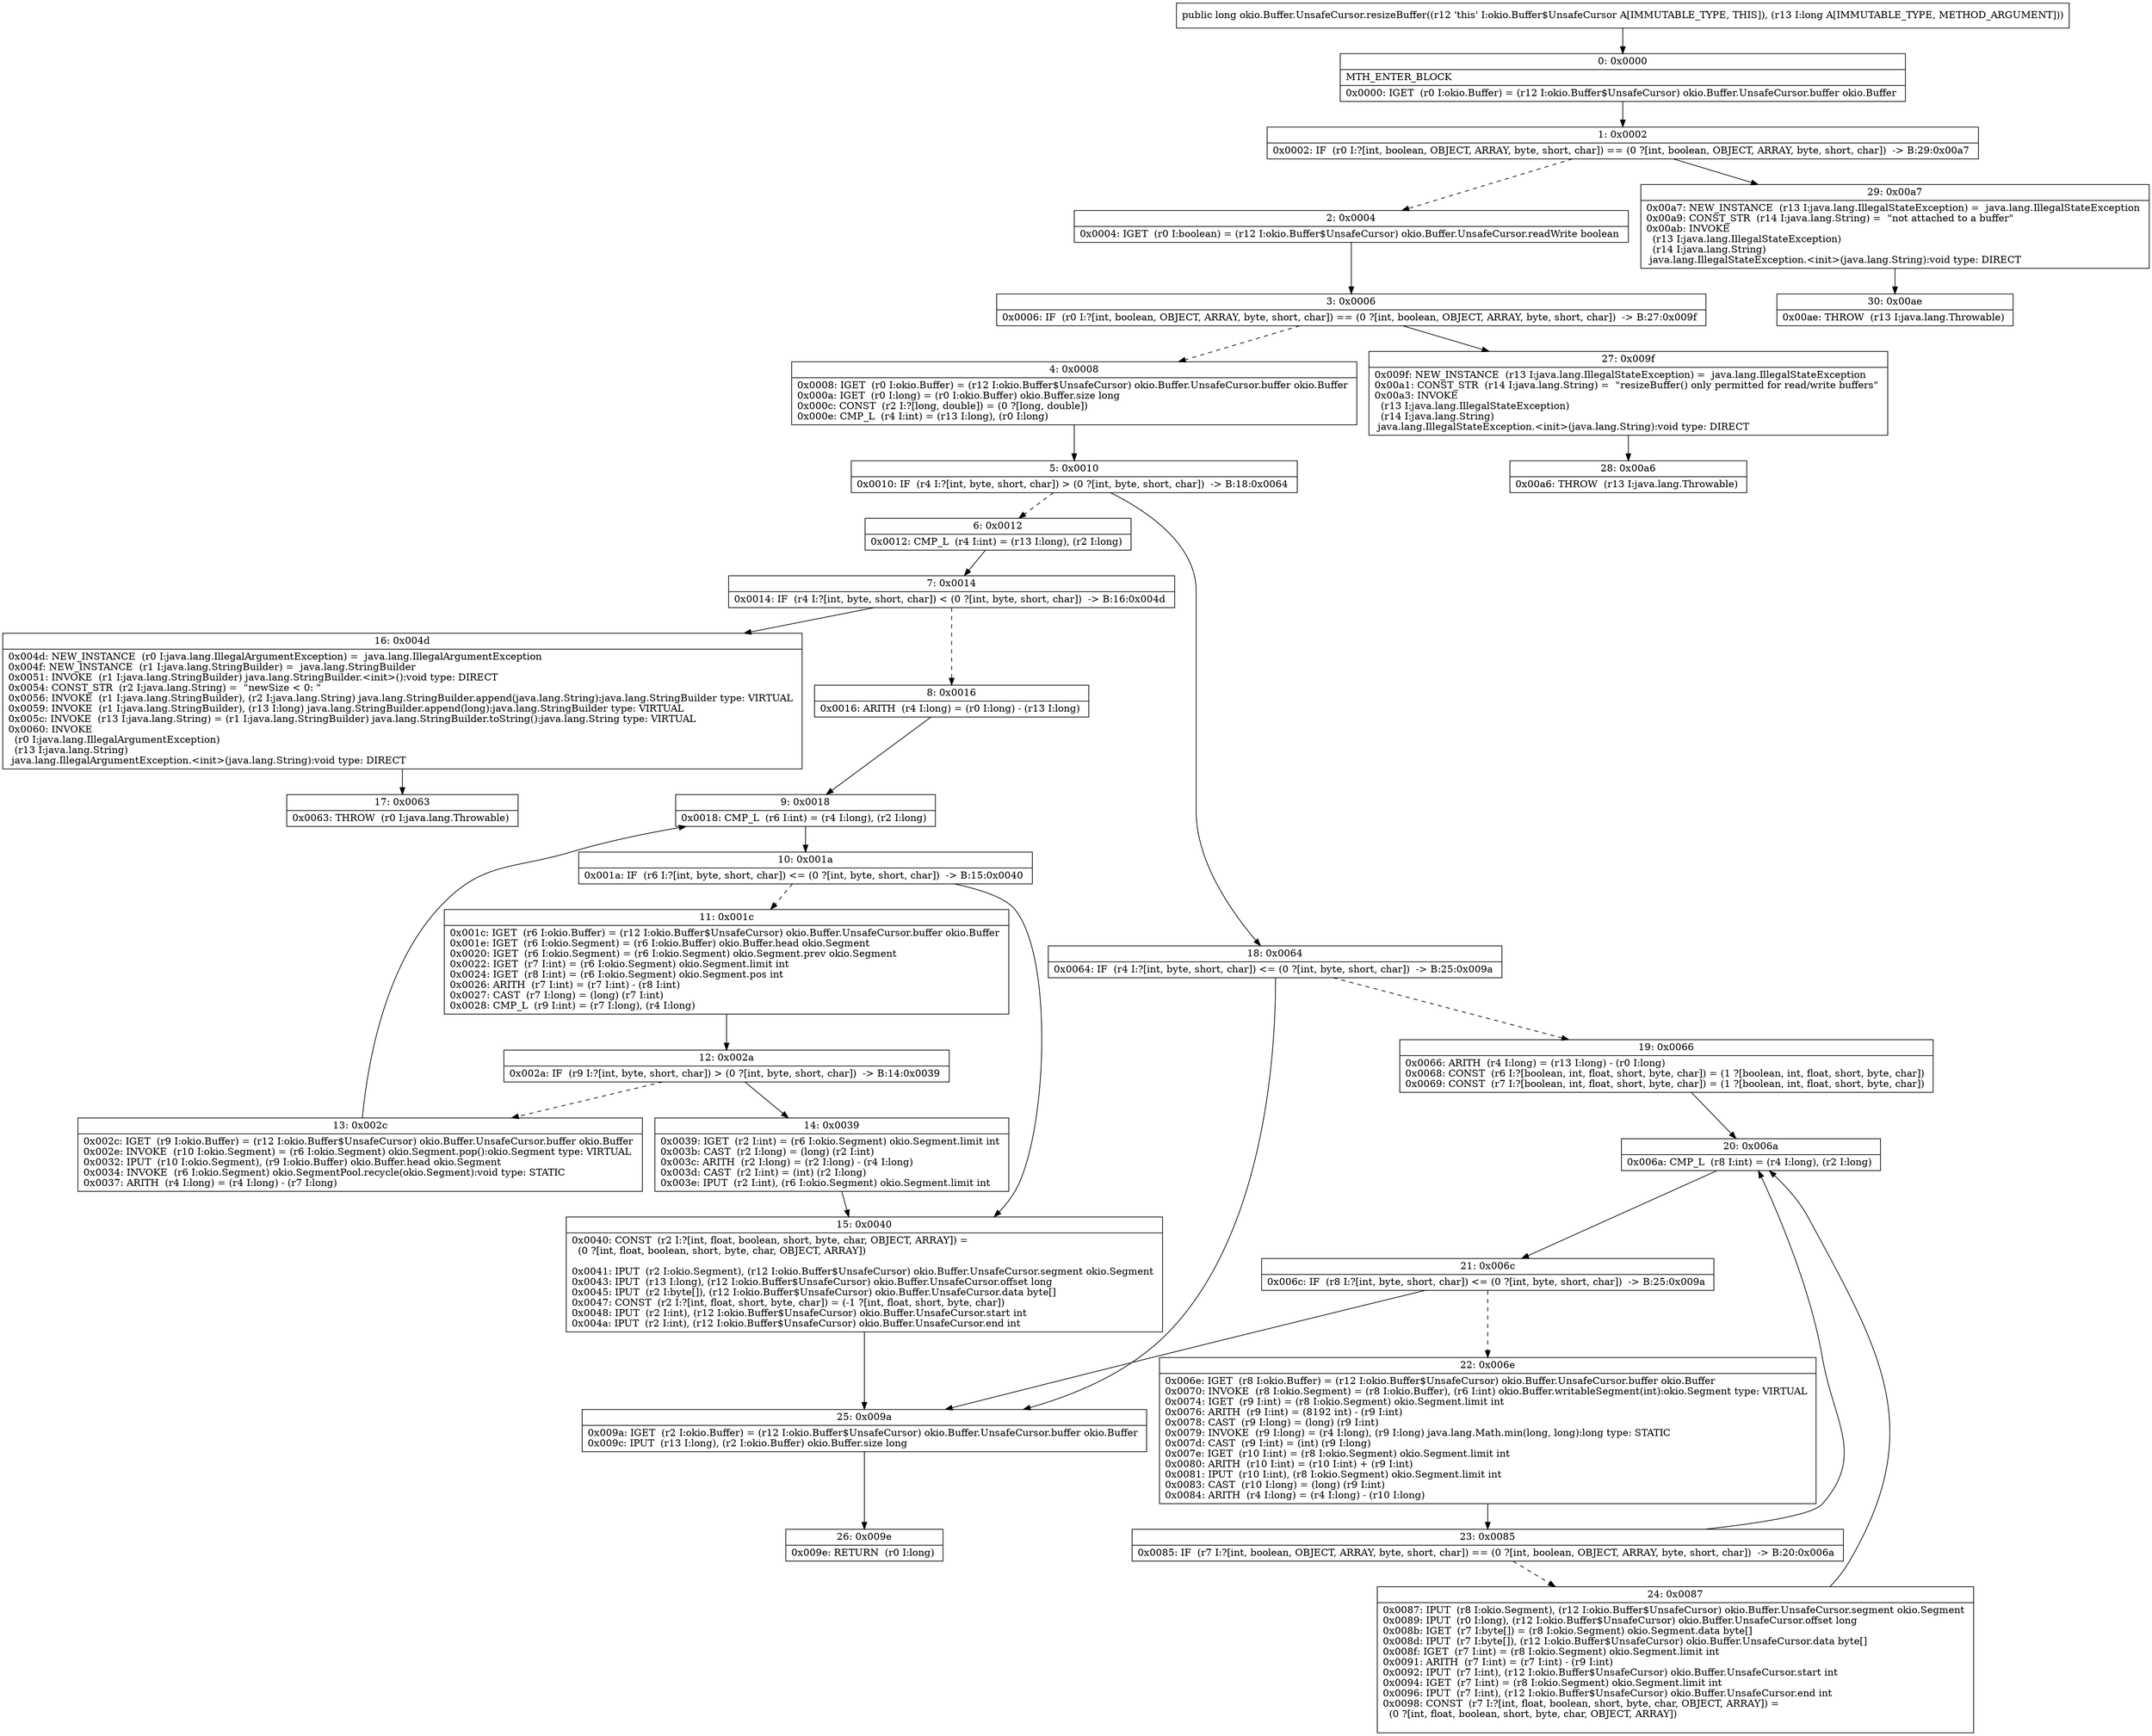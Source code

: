 digraph "CFG forokio.Buffer.UnsafeCursor.resizeBuffer(J)J" {
Node_0 [shape=record,label="{0\:\ 0x0000|MTH_ENTER_BLOCK\l|0x0000: IGET  (r0 I:okio.Buffer) = (r12 I:okio.Buffer$UnsafeCursor) okio.Buffer.UnsafeCursor.buffer okio.Buffer \l}"];
Node_1 [shape=record,label="{1\:\ 0x0002|0x0002: IF  (r0 I:?[int, boolean, OBJECT, ARRAY, byte, short, char]) == (0 ?[int, boolean, OBJECT, ARRAY, byte, short, char])  \-\> B:29:0x00a7 \l}"];
Node_2 [shape=record,label="{2\:\ 0x0004|0x0004: IGET  (r0 I:boolean) = (r12 I:okio.Buffer$UnsafeCursor) okio.Buffer.UnsafeCursor.readWrite boolean \l}"];
Node_3 [shape=record,label="{3\:\ 0x0006|0x0006: IF  (r0 I:?[int, boolean, OBJECT, ARRAY, byte, short, char]) == (0 ?[int, boolean, OBJECT, ARRAY, byte, short, char])  \-\> B:27:0x009f \l}"];
Node_4 [shape=record,label="{4\:\ 0x0008|0x0008: IGET  (r0 I:okio.Buffer) = (r12 I:okio.Buffer$UnsafeCursor) okio.Buffer.UnsafeCursor.buffer okio.Buffer \l0x000a: IGET  (r0 I:long) = (r0 I:okio.Buffer) okio.Buffer.size long \l0x000c: CONST  (r2 I:?[long, double]) = (0 ?[long, double]) \l0x000e: CMP_L  (r4 I:int) = (r13 I:long), (r0 I:long) \l}"];
Node_5 [shape=record,label="{5\:\ 0x0010|0x0010: IF  (r4 I:?[int, byte, short, char]) \> (0 ?[int, byte, short, char])  \-\> B:18:0x0064 \l}"];
Node_6 [shape=record,label="{6\:\ 0x0012|0x0012: CMP_L  (r4 I:int) = (r13 I:long), (r2 I:long) \l}"];
Node_7 [shape=record,label="{7\:\ 0x0014|0x0014: IF  (r4 I:?[int, byte, short, char]) \< (0 ?[int, byte, short, char])  \-\> B:16:0x004d \l}"];
Node_8 [shape=record,label="{8\:\ 0x0016|0x0016: ARITH  (r4 I:long) = (r0 I:long) \- (r13 I:long) \l}"];
Node_9 [shape=record,label="{9\:\ 0x0018|0x0018: CMP_L  (r6 I:int) = (r4 I:long), (r2 I:long) \l}"];
Node_10 [shape=record,label="{10\:\ 0x001a|0x001a: IF  (r6 I:?[int, byte, short, char]) \<= (0 ?[int, byte, short, char])  \-\> B:15:0x0040 \l}"];
Node_11 [shape=record,label="{11\:\ 0x001c|0x001c: IGET  (r6 I:okio.Buffer) = (r12 I:okio.Buffer$UnsafeCursor) okio.Buffer.UnsafeCursor.buffer okio.Buffer \l0x001e: IGET  (r6 I:okio.Segment) = (r6 I:okio.Buffer) okio.Buffer.head okio.Segment \l0x0020: IGET  (r6 I:okio.Segment) = (r6 I:okio.Segment) okio.Segment.prev okio.Segment \l0x0022: IGET  (r7 I:int) = (r6 I:okio.Segment) okio.Segment.limit int \l0x0024: IGET  (r8 I:int) = (r6 I:okio.Segment) okio.Segment.pos int \l0x0026: ARITH  (r7 I:int) = (r7 I:int) \- (r8 I:int) \l0x0027: CAST  (r7 I:long) = (long) (r7 I:int) \l0x0028: CMP_L  (r9 I:int) = (r7 I:long), (r4 I:long) \l}"];
Node_12 [shape=record,label="{12\:\ 0x002a|0x002a: IF  (r9 I:?[int, byte, short, char]) \> (0 ?[int, byte, short, char])  \-\> B:14:0x0039 \l}"];
Node_13 [shape=record,label="{13\:\ 0x002c|0x002c: IGET  (r9 I:okio.Buffer) = (r12 I:okio.Buffer$UnsafeCursor) okio.Buffer.UnsafeCursor.buffer okio.Buffer \l0x002e: INVOKE  (r10 I:okio.Segment) = (r6 I:okio.Segment) okio.Segment.pop():okio.Segment type: VIRTUAL \l0x0032: IPUT  (r10 I:okio.Segment), (r9 I:okio.Buffer) okio.Buffer.head okio.Segment \l0x0034: INVOKE  (r6 I:okio.Segment) okio.SegmentPool.recycle(okio.Segment):void type: STATIC \l0x0037: ARITH  (r4 I:long) = (r4 I:long) \- (r7 I:long) \l}"];
Node_14 [shape=record,label="{14\:\ 0x0039|0x0039: IGET  (r2 I:int) = (r6 I:okio.Segment) okio.Segment.limit int \l0x003b: CAST  (r2 I:long) = (long) (r2 I:int) \l0x003c: ARITH  (r2 I:long) = (r2 I:long) \- (r4 I:long) \l0x003d: CAST  (r2 I:int) = (int) (r2 I:long) \l0x003e: IPUT  (r2 I:int), (r6 I:okio.Segment) okio.Segment.limit int \l}"];
Node_15 [shape=record,label="{15\:\ 0x0040|0x0040: CONST  (r2 I:?[int, float, boolean, short, byte, char, OBJECT, ARRAY]) = \l  (0 ?[int, float, boolean, short, byte, char, OBJECT, ARRAY])\l \l0x0041: IPUT  (r2 I:okio.Segment), (r12 I:okio.Buffer$UnsafeCursor) okio.Buffer.UnsafeCursor.segment okio.Segment \l0x0043: IPUT  (r13 I:long), (r12 I:okio.Buffer$UnsafeCursor) okio.Buffer.UnsafeCursor.offset long \l0x0045: IPUT  (r2 I:byte[]), (r12 I:okio.Buffer$UnsafeCursor) okio.Buffer.UnsafeCursor.data byte[] \l0x0047: CONST  (r2 I:?[int, float, short, byte, char]) = (\-1 ?[int, float, short, byte, char]) \l0x0048: IPUT  (r2 I:int), (r12 I:okio.Buffer$UnsafeCursor) okio.Buffer.UnsafeCursor.start int \l0x004a: IPUT  (r2 I:int), (r12 I:okio.Buffer$UnsafeCursor) okio.Buffer.UnsafeCursor.end int \l}"];
Node_16 [shape=record,label="{16\:\ 0x004d|0x004d: NEW_INSTANCE  (r0 I:java.lang.IllegalArgumentException) =  java.lang.IllegalArgumentException \l0x004f: NEW_INSTANCE  (r1 I:java.lang.StringBuilder) =  java.lang.StringBuilder \l0x0051: INVOKE  (r1 I:java.lang.StringBuilder) java.lang.StringBuilder.\<init\>():void type: DIRECT \l0x0054: CONST_STR  (r2 I:java.lang.String) =  \"newSize \< 0: \" \l0x0056: INVOKE  (r1 I:java.lang.StringBuilder), (r2 I:java.lang.String) java.lang.StringBuilder.append(java.lang.String):java.lang.StringBuilder type: VIRTUAL \l0x0059: INVOKE  (r1 I:java.lang.StringBuilder), (r13 I:long) java.lang.StringBuilder.append(long):java.lang.StringBuilder type: VIRTUAL \l0x005c: INVOKE  (r13 I:java.lang.String) = (r1 I:java.lang.StringBuilder) java.lang.StringBuilder.toString():java.lang.String type: VIRTUAL \l0x0060: INVOKE  \l  (r0 I:java.lang.IllegalArgumentException)\l  (r13 I:java.lang.String)\l java.lang.IllegalArgumentException.\<init\>(java.lang.String):void type: DIRECT \l}"];
Node_17 [shape=record,label="{17\:\ 0x0063|0x0063: THROW  (r0 I:java.lang.Throwable) \l}"];
Node_18 [shape=record,label="{18\:\ 0x0064|0x0064: IF  (r4 I:?[int, byte, short, char]) \<= (0 ?[int, byte, short, char])  \-\> B:25:0x009a \l}"];
Node_19 [shape=record,label="{19\:\ 0x0066|0x0066: ARITH  (r4 I:long) = (r13 I:long) \- (r0 I:long) \l0x0068: CONST  (r6 I:?[boolean, int, float, short, byte, char]) = (1 ?[boolean, int, float, short, byte, char]) \l0x0069: CONST  (r7 I:?[boolean, int, float, short, byte, char]) = (1 ?[boolean, int, float, short, byte, char]) \l}"];
Node_20 [shape=record,label="{20\:\ 0x006a|0x006a: CMP_L  (r8 I:int) = (r4 I:long), (r2 I:long) \l}"];
Node_21 [shape=record,label="{21\:\ 0x006c|0x006c: IF  (r8 I:?[int, byte, short, char]) \<= (0 ?[int, byte, short, char])  \-\> B:25:0x009a \l}"];
Node_22 [shape=record,label="{22\:\ 0x006e|0x006e: IGET  (r8 I:okio.Buffer) = (r12 I:okio.Buffer$UnsafeCursor) okio.Buffer.UnsafeCursor.buffer okio.Buffer \l0x0070: INVOKE  (r8 I:okio.Segment) = (r8 I:okio.Buffer), (r6 I:int) okio.Buffer.writableSegment(int):okio.Segment type: VIRTUAL \l0x0074: IGET  (r9 I:int) = (r8 I:okio.Segment) okio.Segment.limit int \l0x0076: ARITH  (r9 I:int) = (8192 int) \- (r9 I:int) \l0x0078: CAST  (r9 I:long) = (long) (r9 I:int) \l0x0079: INVOKE  (r9 I:long) = (r4 I:long), (r9 I:long) java.lang.Math.min(long, long):long type: STATIC \l0x007d: CAST  (r9 I:int) = (int) (r9 I:long) \l0x007e: IGET  (r10 I:int) = (r8 I:okio.Segment) okio.Segment.limit int \l0x0080: ARITH  (r10 I:int) = (r10 I:int) + (r9 I:int) \l0x0081: IPUT  (r10 I:int), (r8 I:okio.Segment) okio.Segment.limit int \l0x0083: CAST  (r10 I:long) = (long) (r9 I:int) \l0x0084: ARITH  (r4 I:long) = (r4 I:long) \- (r10 I:long) \l}"];
Node_23 [shape=record,label="{23\:\ 0x0085|0x0085: IF  (r7 I:?[int, boolean, OBJECT, ARRAY, byte, short, char]) == (0 ?[int, boolean, OBJECT, ARRAY, byte, short, char])  \-\> B:20:0x006a \l}"];
Node_24 [shape=record,label="{24\:\ 0x0087|0x0087: IPUT  (r8 I:okio.Segment), (r12 I:okio.Buffer$UnsafeCursor) okio.Buffer.UnsafeCursor.segment okio.Segment \l0x0089: IPUT  (r0 I:long), (r12 I:okio.Buffer$UnsafeCursor) okio.Buffer.UnsafeCursor.offset long \l0x008b: IGET  (r7 I:byte[]) = (r8 I:okio.Segment) okio.Segment.data byte[] \l0x008d: IPUT  (r7 I:byte[]), (r12 I:okio.Buffer$UnsafeCursor) okio.Buffer.UnsafeCursor.data byte[] \l0x008f: IGET  (r7 I:int) = (r8 I:okio.Segment) okio.Segment.limit int \l0x0091: ARITH  (r7 I:int) = (r7 I:int) \- (r9 I:int) \l0x0092: IPUT  (r7 I:int), (r12 I:okio.Buffer$UnsafeCursor) okio.Buffer.UnsafeCursor.start int \l0x0094: IGET  (r7 I:int) = (r8 I:okio.Segment) okio.Segment.limit int \l0x0096: IPUT  (r7 I:int), (r12 I:okio.Buffer$UnsafeCursor) okio.Buffer.UnsafeCursor.end int \l0x0098: CONST  (r7 I:?[int, float, boolean, short, byte, char, OBJECT, ARRAY]) = \l  (0 ?[int, float, boolean, short, byte, char, OBJECT, ARRAY])\l \l}"];
Node_25 [shape=record,label="{25\:\ 0x009a|0x009a: IGET  (r2 I:okio.Buffer) = (r12 I:okio.Buffer$UnsafeCursor) okio.Buffer.UnsafeCursor.buffer okio.Buffer \l0x009c: IPUT  (r13 I:long), (r2 I:okio.Buffer) okio.Buffer.size long \l}"];
Node_26 [shape=record,label="{26\:\ 0x009e|0x009e: RETURN  (r0 I:long) \l}"];
Node_27 [shape=record,label="{27\:\ 0x009f|0x009f: NEW_INSTANCE  (r13 I:java.lang.IllegalStateException) =  java.lang.IllegalStateException \l0x00a1: CONST_STR  (r14 I:java.lang.String) =  \"resizeBuffer() only permitted for read\/write buffers\" \l0x00a3: INVOKE  \l  (r13 I:java.lang.IllegalStateException)\l  (r14 I:java.lang.String)\l java.lang.IllegalStateException.\<init\>(java.lang.String):void type: DIRECT \l}"];
Node_28 [shape=record,label="{28\:\ 0x00a6|0x00a6: THROW  (r13 I:java.lang.Throwable) \l}"];
Node_29 [shape=record,label="{29\:\ 0x00a7|0x00a7: NEW_INSTANCE  (r13 I:java.lang.IllegalStateException) =  java.lang.IllegalStateException \l0x00a9: CONST_STR  (r14 I:java.lang.String) =  \"not attached to a buffer\" \l0x00ab: INVOKE  \l  (r13 I:java.lang.IllegalStateException)\l  (r14 I:java.lang.String)\l java.lang.IllegalStateException.\<init\>(java.lang.String):void type: DIRECT \l}"];
Node_30 [shape=record,label="{30\:\ 0x00ae|0x00ae: THROW  (r13 I:java.lang.Throwable) \l}"];
MethodNode[shape=record,label="{public long okio.Buffer.UnsafeCursor.resizeBuffer((r12 'this' I:okio.Buffer$UnsafeCursor A[IMMUTABLE_TYPE, THIS]), (r13 I:long A[IMMUTABLE_TYPE, METHOD_ARGUMENT])) }"];
MethodNode -> Node_0;
Node_0 -> Node_1;
Node_1 -> Node_2[style=dashed];
Node_1 -> Node_29;
Node_2 -> Node_3;
Node_3 -> Node_4[style=dashed];
Node_3 -> Node_27;
Node_4 -> Node_5;
Node_5 -> Node_6[style=dashed];
Node_5 -> Node_18;
Node_6 -> Node_7;
Node_7 -> Node_8[style=dashed];
Node_7 -> Node_16;
Node_8 -> Node_9;
Node_9 -> Node_10;
Node_10 -> Node_11[style=dashed];
Node_10 -> Node_15;
Node_11 -> Node_12;
Node_12 -> Node_13[style=dashed];
Node_12 -> Node_14;
Node_13 -> Node_9;
Node_14 -> Node_15;
Node_15 -> Node_25;
Node_16 -> Node_17;
Node_18 -> Node_19[style=dashed];
Node_18 -> Node_25;
Node_19 -> Node_20;
Node_20 -> Node_21;
Node_21 -> Node_22[style=dashed];
Node_21 -> Node_25;
Node_22 -> Node_23;
Node_23 -> Node_20;
Node_23 -> Node_24[style=dashed];
Node_24 -> Node_20;
Node_25 -> Node_26;
Node_27 -> Node_28;
Node_29 -> Node_30;
}

